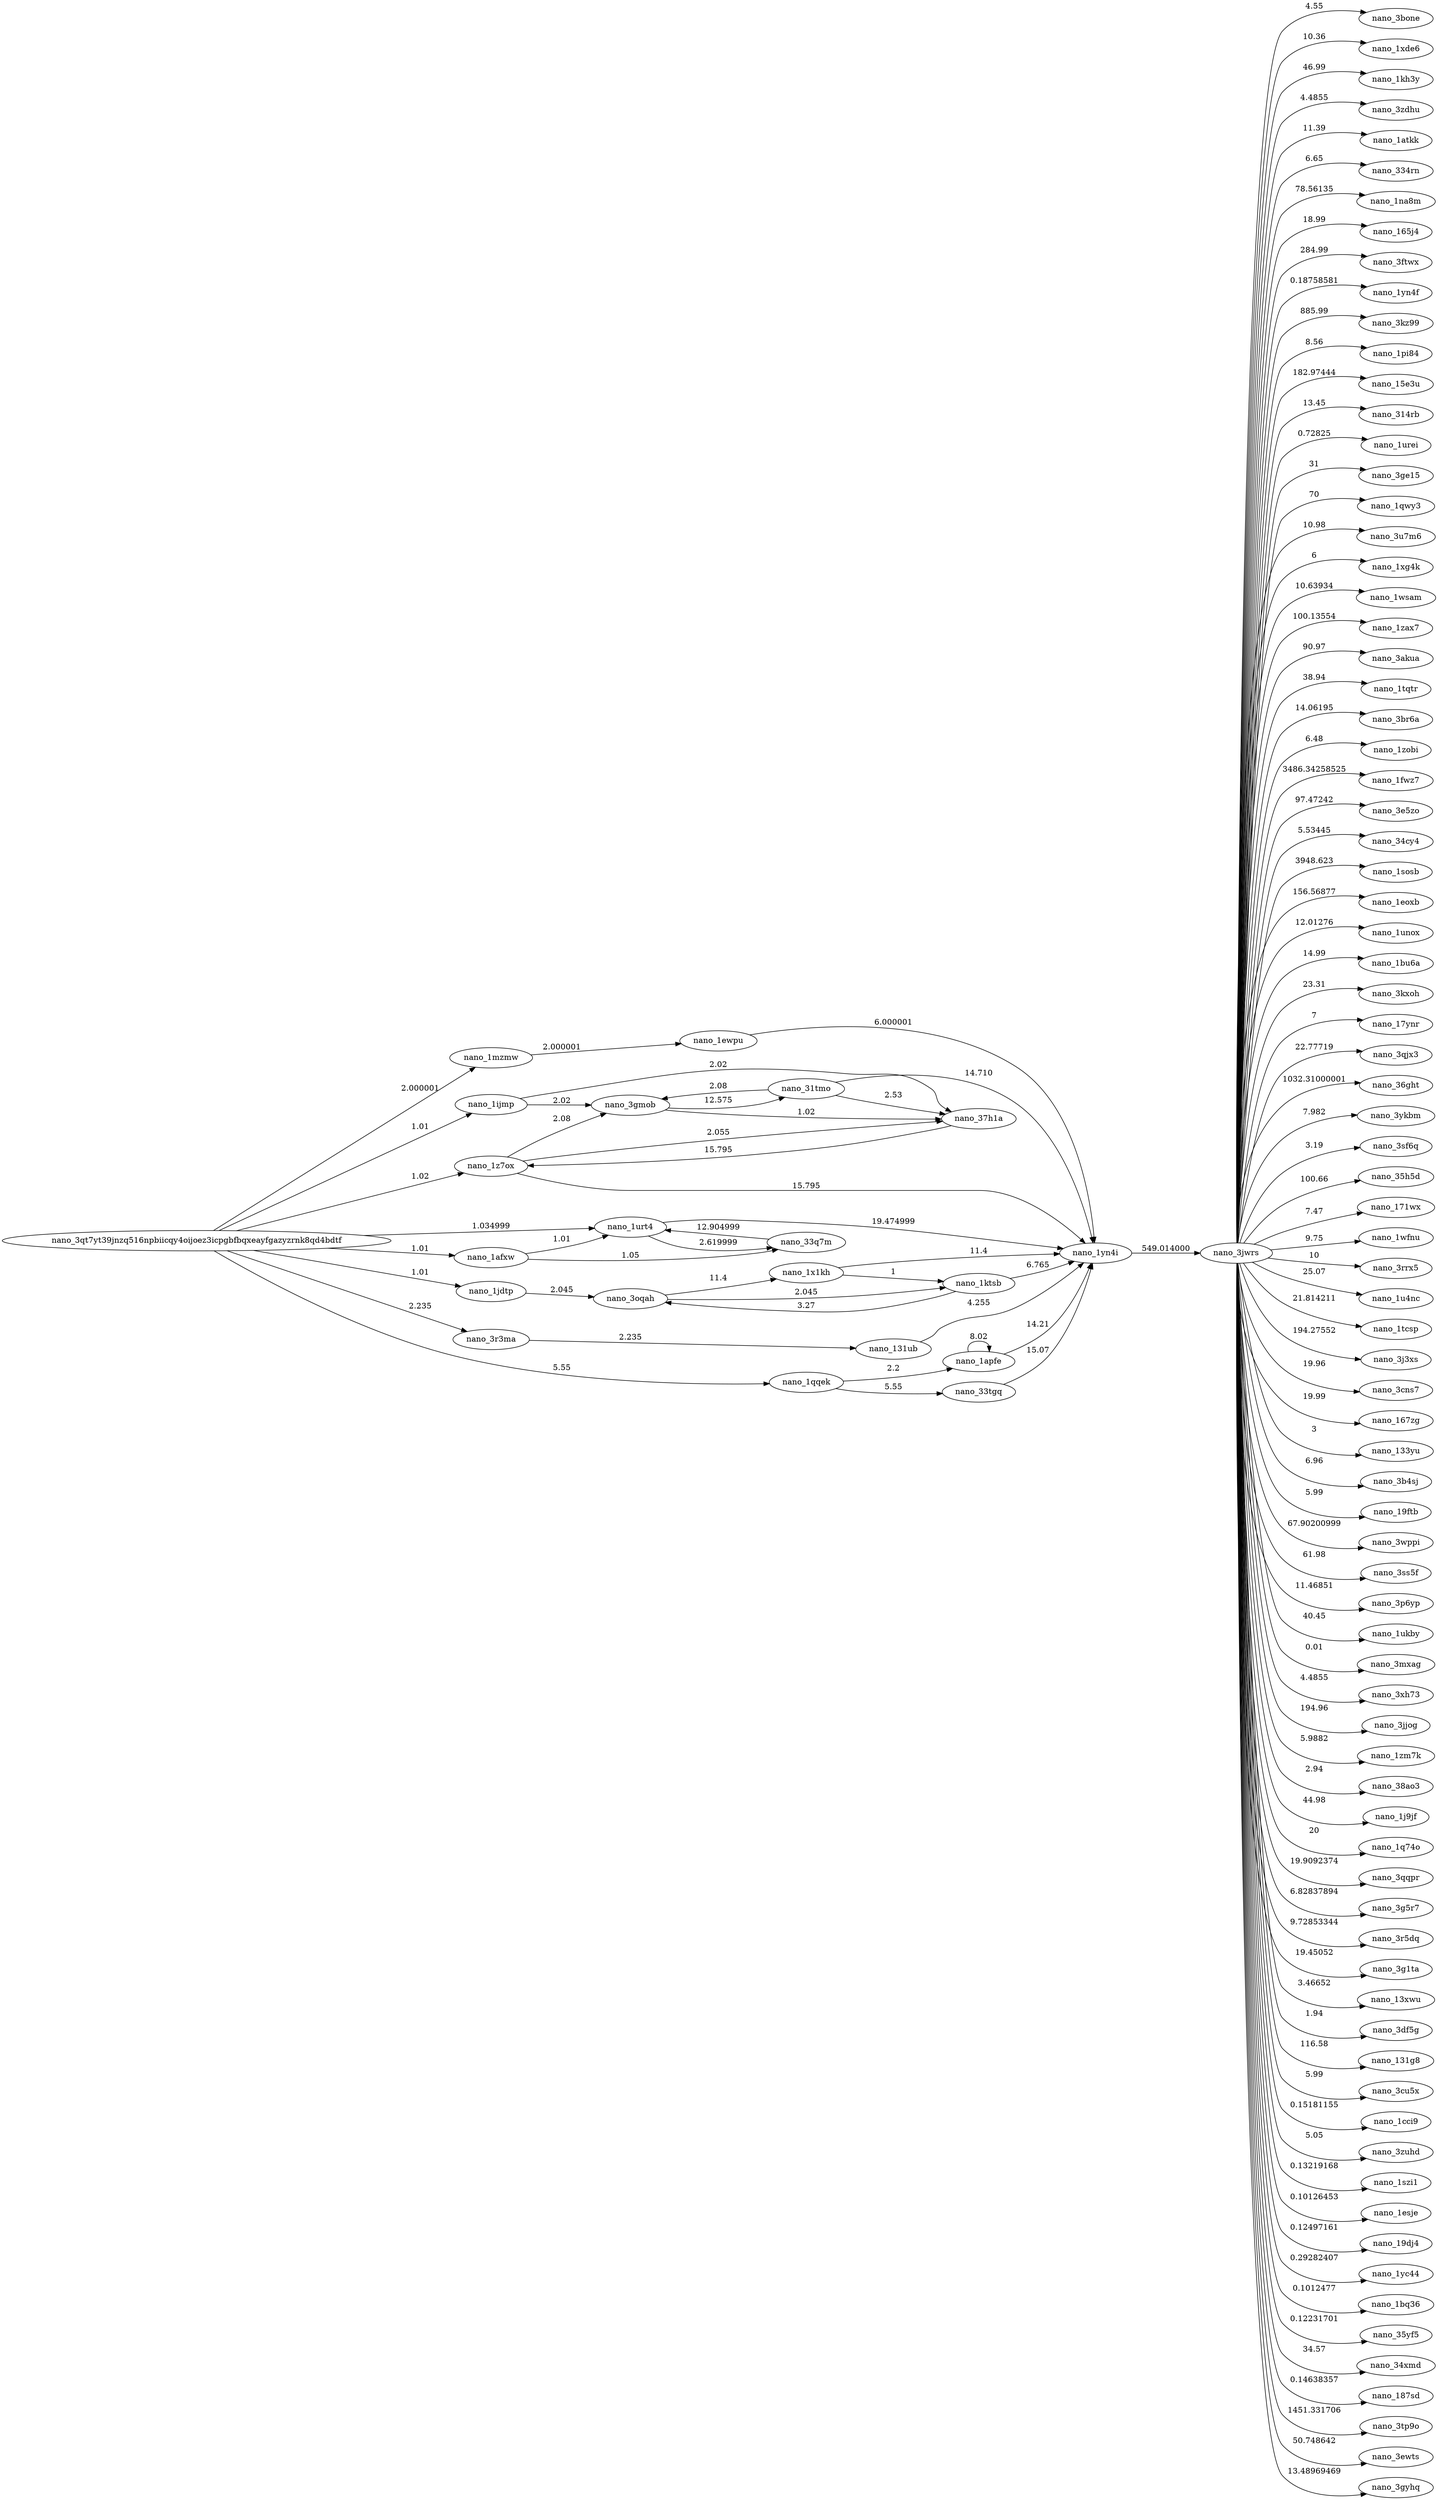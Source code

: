 digraph {
	graph [rankdir=LR]
	nano_3qt7yt39jnzq516npbiicqy4oijoez3icpgbfbqxeayfgazyzrnk8qd4bdtf
	nano_1mzmwktsuayytipudnh6g53whsjzr8oiajbyom8krdrtm59dueixjepjf5fn [label=nano_1mzmw URL="https://nanocrawler.cc/explorer/account/nano_1mzmwktsuayytipudnh6g53whsjzr8oiajbyom8krdrtm59dueixjepjf5fn/history"]
	nano_3qt7yt39jnzq516npbiicqy4oijoez3icpgbfbqxeayfgazyzrnk8qd4bdtf -> nano_1mzmwktsuayytipudnh6g53whsjzr8oiajbyom8krdrtm59dueixjepjf5fn [label=2.000001]
	nano_1z7oxugm9ce8xpt1wh4i5zp47mpfjbneimewmpdo1w6mups88adkmggby1q9 [label=nano_1z7ox URL="https://nanocrawler.cc/explorer/account/nano_1z7oxugm9ce8xpt1wh4i5zp47mpfjbneimewmpdo1w6mups88adkmggby1q9/history"]
	nano_3qt7yt39jnzq516npbiicqy4oijoez3icpgbfbqxeayfgazyzrnk8qd4bdtf -> nano_1z7oxugm9ce8xpt1wh4i5zp47mpfjbneimewmpdo1w6mups88adkmggby1q9 [label=1.02]
	nano_1ijmp98wncewk48ak87rhkwwej3fissfe4anjnnxk7ifernrnp3wxryqop81 [label=nano_1ijmp URL="https://nanocrawler.cc/explorer/account/nano_1ijmp98wncewk48ak87rhkwwej3fissfe4anjnnxk7ifernrnp3wxryqop81/history"]
	nano_3qt7yt39jnzq516npbiicqy4oijoez3icpgbfbqxeayfgazyzrnk8qd4bdtf -> nano_1ijmp98wncewk48ak87rhkwwej3fissfe4anjnnxk7ifernrnp3wxryqop81 [label=1.01]
	nano_1afxwzsdmti5we4xkxkxikuodegahnyi3ijio64aafduecm5kq9axwbxtkxx [label=nano_1afxw URL="https://nanocrawler.cc/explorer/account/nano_1afxwzsdmti5we4xkxkxikuodegahnyi3ijio64aafduecm5kq9axwbxtkxx/history"]
	nano_3qt7yt39jnzq516npbiicqy4oijoez3icpgbfbqxeayfgazyzrnk8qd4bdtf -> nano_1afxwzsdmti5we4xkxkxikuodegahnyi3ijio64aafduecm5kq9axwbxtkxx [label=1.01]
	nano_1urt4m979igp1bfrnrajswarfscj7aw5gdsy7jkzgbhmob5zcayjq5hqwe9e [label=nano_1urt4 URL="https://nanocrawler.cc/explorer/account/nano_1urt4m979igp1bfrnrajswarfscj7aw5gdsy7jkzgbhmob5zcayjq5hqwe9e/history"]
	nano_3qt7yt39jnzq516npbiicqy4oijoez3icpgbfbqxeayfgazyzrnk8qd4bdtf -> nano_1urt4m979igp1bfrnrajswarfscj7aw5gdsy7jkzgbhmob5zcayjq5hqwe9e [label=1.034999]
	nano_1jdtpk7p76exs17m5pkjub9zku4dmek6dzmoqtbiub5iahkggoj9uhna1xcb [label=nano_1jdtp URL="https://nanocrawler.cc/explorer/account/nano_1jdtpk7p76exs17m5pkjub9zku4dmek6dzmoqtbiub5iahkggoj9uhna1xcb/history"]
	nano_3qt7yt39jnzq516npbiicqy4oijoez3icpgbfbqxeayfgazyzrnk8qd4bdtf -> nano_1jdtpk7p76exs17m5pkjub9zku4dmek6dzmoqtbiub5iahkggoj9uhna1xcb [label=1.01]
	nano_3r3maaoa4a15rxy587gg9minmayyfb3b5r6ynhywgtdey6pjkyn1tb3c7r4x [label=nano_3r3ma URL="https://nanocrawler.cc/explorer/account/nano_3r3maaoa4a15rxy587gg9minmayyfb3b5r6ynhywgtdey6pjkyn1tb3c7r4x/history"]
	nano_3qt7yt39jnzq516npbiicqy4oijoez3icpgbfbqxeayfgazyzrnk8qd4bdtf -> nano_3r3maaoa4a15rxy587gg9minmayyfb3b5r6ynhywgtdey6pjkyn1tb3c7r4x [label=2.235]
	nano_1qqekerd1dand9j78ec6rsrhrac6rptiuwei86eh3fkdmw9r5khtwdtgfd4w [label=nano_1qqek URL="https://nanocrawler.cc/explorer/account/nano_1qqekerd1dand9j78ec6rsrhrac6rptiuwei86eh3fkdmw9r5khtwdtgfd4w/history"]
	nano_3qt7yt39jnzq516npbiicqy4oijoez3icpgbfbqxeayfgazyzrnk8qd4bdtf -> nano_1qqekerd1dand9j78ec6rsrhrac6rptiuwei86eh3fkdmw9r5khtwdtgfd4w [label=5.55]
	nano_1urt4m979igp1bfrnrajswarfscj7aw5gdsy7jkzgbhmob5zcayjq5hqwe9e [label=nano_1urt4 URL="https://nanocrawler.cc/explorer/account/nano_1urt4m979igp1bfrnrajswarfscj7aw5gdsy7jkzgbhmob5zcayjq5hqwe9e/history"]
	nano_1afxwzsdmti5we4xkxkxikuodegahnyi3ijio64aafduecm5kq9axwbxtkxx -> nano_1urt4m979igp1bfrnrajswarfscj7aw5gdsy7jkzgbhmob5zcayjq5hqwe9e [label=1.01]
	nano_33q7mbzzx4urqwjz59pyweiba1scjp7aiemk3wctfwund7mpr4autyed4hy3 [label=nano_33q7m URL="https://nanocrawler.cc/explorer/account/nano_33q7mbzzx4urqwjz59pyweiba1scjp7aiemk3wctfwund7mpr4autyed4hy3/history"]
	nano_1afxwzsdmti5we4xkxkxikuodegahnyi3ijio64aafduecm5kq9axwbxtkxx -> nano_33q7mbzzx4urqwjz59pyweiba1scjp7aiemk3wctfwund7mpr4autyed4hy3 [label=1.05]
	nano_37h1aqpeesn5xap4mjjjj9gnmdkyptn8mmmb1xhx8m6176h8emaeps5wq67q [label=nano_37h1a URL="https://nanocrawler.cc/explorer/account/nano_37h1aqpeesn5xap4mjjjj9gnmdkyptn8mmmb1xhx8m6176h8emaeps5wq67q/history"]
	nano_1ijmp98wncewk48ak87rhkwwej3fissfe4anjnnxk7ifernrnp3wxryqop81 -> nano_37h1aqpeesn5xap4mjjjj9gnmdkyptn8mmmb1xhx8m6176h8emaeps5wq67q [label=2.02]
	nano_3gmobrncois7fe1pn9ue5niqtbsw6jp68oscfxuqptymjs7ebi6fz8sjq1ou [label=nano_3gmob URL="https://nanocrawler.cc/explorer/account/nano_3gmobrncois7fe1pn9ue5niqtbsw6jp68oscfxuqptymjs7ebi6fz8sjq1ou/history"]
	nano_1ijmp98wncewk48ak87rhkwwej3fissfe4anjnnxk7ifernrnp3wxryqop81 -> nano_3gmobrncois7fe1pn9ue5niqtbsw6jp68oscfxuqptymjs7ebi6fz8sjq1ou [label=2.02]
	nano_131ubrcdie57twu41y4nh8sa4t1gqhjcedkcaaks4q4aut85nwn65wj6qifo [label=nano_131ub URL="https://nanocrawler.cc/explorer/account/nano_131ubrcdie57twu41y4nh8sa4t1gqhjcedkcaaks4q4aut85nwn65wj6qifo/history"]
	nano_3r3maaoa4a15rxy587gg9minmayyfb3b5r6ynhywgtdey6pjkyn1tb3c7r4x -> nano_131ubrcdie57twu41y4nh8sa4t1gqhjcedkcaaks4q4aut85nwn65wj6qifo [label=2.235]
	nano_1ewpuigknz9k9xug77xw8d8w1auyuas35k3y1oxbcap64rx3pdi8wzbo5o5w [label=nano_1ewpu URL="https://nanocrawler.cc/explorer/account/nano_1ewpuigknz9k9xug77xw8d8w1auyuas35k3y1oxbcap64rx3pdi8wzbo5o5w/history"]
	nano_1mzmwktsuayytipudnh6g53whsjzr8oiajbyom8krdrtm59dueixjepjf5fn -> nano_1ewpuigknz9k9xug77xw8d8w1auyuas35k3y1oxbcap64rx3pdi8wzbo5o5w [label=2.000001]
	nano_3oqahrgqmb51j6tap96x3yhphrguy8a597ugm5t91g73tgnkfmdh6dbuyx5d [label=nano_3oqah URL="https://nanocrawler.cc/explorer/account/nano_3oqahrgqmb51j6tap96x3yhphrguy8a597ugm5t91g73tgnkfmdh6dbuyx5d/history"]
	nano_1jdtpk7p76exs17m5pkjub9zku4dmek6dzmoqtbiub5iahkggoj9uhna1xcb -> nano_3oqahrgqmb51j6tap96x3yhphrguy8a597ugm5t91g73tgnkfmdh6dbuyx5d [label=2.045]
	nano_1apfegh11y4juznrgpbz6dqrw8bpheoiw336s1asf818m5joc7r69iuou7s6 [label=nano_1apfe URL="https://nanocrawler.cc/explorer/account/nano_1apfegh11y4juznrgpbz6dqrw8bpheoiw336s1asf818m5joc7r69iuou7s6/history"]
	nano_1qqekerd1dand9j78ec6rsrhrac6rptiuwei86eh3fkdmw9r5khtwdtgfd4w -> nano_1apfegh11y4juznrgpbz6dqrw8bpheoiw336s1asf818m5joc7r69iuou7s6 [label=2.2]
	nano_33tgqesgpm819xhgynbnq7jzk95tkkfpqkt9m1meuzbaeejy8u98w33xpgdk [label=nano_33tgq URL="https://nanocrawler.cc/explorer/account/nano_33tgqesgpm819xhgynbnq7jzk95tkkfpqkt9m1meuzbaeejy8u98w33xpgdk/history"]
	nano_1qqekerd1dand9j78ec6rsrhrac6rptiuwei86eh3fkdmw9r5khtwdtgfd4w -> nano_33tgqesgpm819xhgynbnq7jzk95tkkfpqkt9m1meuzbaeejy8u98w33xpgdk [label=5.55]
	nano_1yn4ips8wry57sfj4hnkgodyrpu67bgpeassmrne46sg9uhr6obnmkgxyr9q [label=nano_1yn4i URL="https://nanocrawler.cc/explorer/account/nano_1yn4ips8wry57sfj4hnkgodyrpu67bgpeassmrne46sg9uhr6obnmkgxyr9q/history"]
	nano_1urt4m979igp1bfrnrajswarfscj7aw5gdsy7jkzgbhmob5zcayjq5hqwe9e -> nano_1yn4ips8wry57sfj4hnkgodyrpu67bgpeassmrne46sg9uhr6obnmkgxyr9q [label=19.474999]
	nano_33q7mbzzx4urqwjz59pyweiba1scjp7aiemk3wctfwund7mpr4autyed4hy3 [label=nano_33q7m URL="https://nanocrawler.cc/explorer/account/nano_33q7mbzzx4urqwjz59pyweiba1scjp7aiemk3wctfwund7mpr4autyed4hy3/history"]
	nano_1urt4m979igp1bfrnrajswarfscj7aw5gdsy7jkzgbhmob5zcayjq5hqwe9e -> nano_33q7mbzzx4urqwjz59pyweiba1scjp7aiemk3wctfwund7mpr4autyed4hy3 [label=2.619999]
	nano_1yn4ips8wry57sfj4hnkgodyrpu67bgpeassmrne46sg9uhr6obnmkgxyr9q [label=nano_1yn4i URL="https://nanocrawler.cc/explorer/account/nano_1yn4ips8wry57sfj4hnkgodyrpu67bgpeassmrne46sg9uhr6obnmkgxyr9q/history"]
	nano_1z7oxugm9ce8xpt1wh4i5zp47mpfjbneimewmpdo1w6mups88adkmggby1q9 -> nano_1yn4ips8wry57sfj4hnkgodyrpu67bgpeassmrne46sg9uhr6obnmkgxyr9q [label=15.795]
	nano_37h1aqpeesn5xap4mjjjj9gnmdkyptn8mmmb1xhx8m6176h8emaeps5wq67q [label=nano_37h1a URL="https://nanocrawler.cc/explorer/account/nano_37h1aqpeesn5xap4mjjjj9gnmdkyptn8mmmb1xhx8m6176h8emaeps5wq67q/history"]
	nano_1z7oxugm9ce8xpt1wh4i5zp47mpfjbneimewmpdo1w6mups88adkmggby1q9 -> nano_37h1aqpeesn5xap4mjjjj9gnmdkyptn8mmmb1xhx8m6176h8emaeps5wq67q [label=2.055]
	nano_3gmobrncois7fe1pn9ue5niqtbsw6jp68oscfxuqptymjs7ebi6fz8sjq1ou [label=nano_3gmob URL="https://nanocrawler.cc/explorer/account/nano_3gmobrncois7fe1pn9ue5niqtbsw6jp68oscfxuqptymjs7ebi6fz8sjq1ou/history"]
	nano_1z7oxugm9ce8xpt1wh4i5zp47mpfjbneimewmpdo1w6mups88adkmggby1q9 -> nano_3gmobrncois7fe1pn9ue5niqtbsw6jp68oscfxuqptymjs7ebi6fz8sjq1ou [label=2.08]
	nano_1z7oxugm9ce8xpt1wh4i5zp47mpfjbneimewmpdo1w6mups88adkmggby1q9 [label=nano_1z7ox URL="https://nanocrawler.cc/explorer/account/nano_1z7oxugm9ce8xpt1wh4i5zp47mpfjbneimewmpdo1w6mups88adkmggby1q9/history"]
	nano_37h1aqpeesn5xap4mjjjj9gnmdkyptn8mmmb1xhx8m6176h8emaeps5wq67q -> nano_1z7oxugm9ce8xpt1wh4i5zp47mpfjbneimewmpdo1w6mups88adkmggby1q9 [label=15.795]
	nano_3jwrszth46rk1mu7rmb4rhm54us8yg1gw3ipodftqtikf5yqdyr7471nsg1k [label=nano_3jwrs URL="https://nanocrawler.cc/explorer/account/nano_3jwrszth46rk1mu7rmb4rhm54us8yg1gw3ipodftqtikf5yqdyr7471nsg1k/history"]
	nano_1yn4ips8wry57sfj4hnkgodyrpu67bgpeassmrne46sg9uhr6obnmkgxyr9q -> nano_3jwrszth46rk1mu7rmb4rhm54us8yg1gw3ipodftqtikf5yqdyr7471nsg1k [label=549.014000]
	nano_1yn4ips8wry57sfj4hnkgodyrpu67bgpeassmrne46sg9uhr6obnmkgxyr9q [label=nano_1yn4i URL="https://nanocrawler.cc/explorer/account/nano_1yn4ips8wry57sfj4hnkgodyrpu67bgpeassmrne46sg9uhr6obnmkgxyr9q/history"]
	nano_1ewpuigknz9k9xug77xw8d8w1auyuas35k3y1oxbcap64rx3pdi8wzbo5o5w -> nano_1yn4ips8wry57sfj4hnkgodyrpu67bgpeassmrne46sg9uhr6obnmkgxyr9q [label=6.000001]
	nano_1urt4m979igp1bfrnrajswarfscj7aw5gdsy7jkzgbhmob5zcayjq5hqwe9e [label=nano_1urt4 URL="https://nanocrawler.cc/explorer/account/nano_1urt4m979igp1bfrnrajswarfscj7aw5gdsy7jkzgbhmob5zcayjq5hqwe9e/history"]
	nano_33q7mbzzx4urqwjz59pyweiba1scjp7aiemk3wctfwund7mpr4autyed4hy3 -> nano_1urt4m979igp1bfrnrajswarfscj7aw5gdsy7jkzgbhmob5zcayjq5hqwe9e [label=12.904999]
	nano_1yn4ips8wry57sfj4hnkgodyrpu67bgpeassmrne46sg9uhr6obnmkgxyr9q [label=nano_1yn4i URL="https://nanocrawler.cc/explorer/account/nano_1yn4ips8wry57sfj4hnkgodyrpu67bgpeassmrne46sg9uhr6obnmkgxyr9q/history"]
	nano_33tgqesgpm819xhgynbnq7jzk95tkkfpqkt9m1meuzbaeejy8u98w33xpgdk -> nano_1yn4ips8wry57sfj4hnkgodyrpu67bgpeassmrne46sg9uhr6obnmkgxyr9q [label=15.07]
	nano_1yn4ips8wry57sfj4hnkgodyrpu67bgpeassmrne46sg9uhr6obnmkgxyr9q [label=nano_1yn4i URL="https://nanocrawler.cc/explorer/account/nano_1yn4ips8wry57sfj4hnkgodyrpu67bgpeassmrne46sg9uhr6obnmkgxyr9q/history"]
	nano_1apfegh11y4juznrgpbz6dqrw8bpheoiw336s1asf818m5joc7r69iuou7s6 -> nano_1yn4ips8wry57sfj4hnkgodyrpu67bgpeassmrne46sg9uhr6obnmkgxyr9q [label=14.21]
	nano_1apfegh11y4juznrgpbz6dqrw8bpheoiw336s1asf818m5joc7r69iuou7s6 [label=nano_1apfe URL="https://nanocrawler.cc/explorer/account/nano_1apfegh11y4juznrgpbz6dqrw8bpheoiw336s1asf818m5joc7r69iuou7s6/history"]
	nano_1apfegh11y4juznrgpbz6dqrw8bpheoiw336s1asf818m5joc7r69iuou7s6 -> nano_1apfegh11y4juznrgpbz6dqrw8bpheoiw336s1asf818m5joc7r69iuou7s6 [label=8.02]
	nano_1yn4ips8wry57sfj4hnkgodyrpu67bgpeassmrne46sg9uhr6obnmkgxyr9q [label=nano_1yn4i URL="https://nanocrawler.cc/explorer/account/nano_1yn4ips8wry57sfj4hnkgodyrpu67bgpeassmrne46sg9uhr6obnmkgxyr9q/history"]
	nano_131ubrcdie57twu41y4nh8sa4t1gqhjcedkcaaks4q4aut85nwn65wj6qifo -> nano_1yn4ips8wry57sfj4hnkgodyrpu67bgpeassmrne46sg9uhr6obnmkgxyr9q [label=4.255]
	nano_37h1aqpeesn5xap4mjjjj9gnmdkyptn8mmmb1xhx8m6176h8emaeps5wq67q [label=nano_37h1a URL="https://nanocrawler.cc/explorer/account/nano_37h1aqpeesn5xap4mjjjj9gnmdkyptn8mmmb1xhx8m6176h8emaeps5wq67q/history"]
	nano_3gmobrncois7fe1pn9ue5niqtbsw6jp68oscfxuqptymjs7ebi6fz8sjq1ou -> nano_37h1aqpeesn5xap4mjjjj9gnmdkyptn8mmmb1xhx8m6176h8emaeps5wq67q [label=1.02]
	nano_31tmowcaa9r7wj91646tn89x3358g1sts4xpkbudwihzf6w6za1azu37mybe [label=nano_31tmo URL="https://nanocrawler.cc/explorer/account/nano_31tmowcaa9r7wj91646tn89x3358g1sts4xpkbudwihzf6w6za1azu37mybe/history"]
	nano_3gmobrncois7fe1pn9ue5niqtbsw6jp68oscfxuqptymjs7ebi6fz8sjq1ou -> nano_31tmowcaa9r7wj91646tn89x3358g1sts4xpkbudwihzf6w6za1azu37mybe [label=12.575]
	nano_1ktsbgw1n67acgrqoido86yozomnogon1khaad3mhzuqetks13w3jqbbwph6 [label=nano_1ktsb URL="https://nanocrawler.cc/explorer/account/nano_1ktsbgw1n67acgrqoido86yozomnogon1khaad3mhzuqetks13w3jqbbwph6/history"]
	nano_3oqahrgqmb51j6tap96x3yhphrguy8a597ugm5t91g73tgnkfmdh6dbuyx5d -> nano_1ktsbgw1n67acgrqoido86yozomnogon1khaad3mhzuqetks13w3jqbbwph6 [label=2.045]
	nano_1x1khayww4yyb1h8git5qns53saraifyja6h78jfspix597gdgr7ntqwgsi8 [label=nano_1x1kh URL="https://nanocrawler.cc/explorer/account/nano_1x1khayww4yyb1h8git5qns53saraifyja6h78jfspix597gdgr7ntqwgsi8/history"]
	nano_3oqahrgqmb51j6tap96x3yhphrguy8a597ugm5t91g73tgnkfmdh6dbuyx5d -> nano_1x1khayww4yyb1h8git5qns53saraifyja6h78jfspix597gdgr7ntqwgsi8 [label=11.4]
	nano_3boneweu7naa7irbdd7xdx7aiyhugg5goc9zsez9b3w3zs48nhoynz6kd1eo [label=nano_3bone URL="https://nanocrawler.cc/explorer/account/nano_3boneweu7naa7irbdd7xdx7aiyhugg5goc9zsez9b3w3zs48nhoynz6kd1eo/history"]
	nano_3jwrszth46rk1mu7rmb4rhm54us8yg1gw3ipodftqtikf5yqdyr7471nsg1k -> nano_3boneweu7naa7irbdd7xdx7aiyhugg5goc9zsez9b3w3zs48nhoynz6kd1eo [label=4.55]
	nano_1xde64qtxbz7gdymwhcfjfcw918wi9tnzg8r6yjzq3e6buq3ppi9uk3kh3bd [label=nano_1xde6 URL="https://nanocrawler.cc/explorer/account/nano_1xde64qtxbz7gdymwhcfjfcw918wi9tnzg8r6yjzq3e6buq3ppi9uk3kh3bd/history"]
	nano_3jwrszth46rk1mu7rmb4rhm54us8yg1gw3ipodftqtikf5yqdyr7471nsg1k -> nano_1xde64qtxbz7gdymwhcfjfcw918wi9tnzg8r6yjzq3e6buq3ppi9uk3kh3bd [label=10.36]
	nano_1kh3yomyym9fadr6wergsaxiy3ceaiwyspyr4rs3okbywbdixxy49swdqe8d [label=nano_1kh3y URL="https://nanocrawler.cc/explorer/account/nano_1kh3yomyym9fadr6wergsaxiy3ceaiwyspyr4rs3okbywbdixxy49swdqe8d/history"]
	nano_3jwrszth46rk1mu7rmb4rhm54us8yg1gw3ipodftqtikf5yqdyr7471nsg1k -> nano_1kh3yomyym9fadr6wergsaxiy3ceaiwyspyr4rs3okbywbdixxy49swdqe8d [label=46.99]
	nano_3zdhudrz8n3ky6q6x17bpw8ucas7f3946faogjixap5jasfpx73y3jtw7na3 [label=nano_3zdhu URL="https://nanocrawler.cc/explorer/account/nano_3zdhudrz8n3ky6q6x17bpw8ucas7f3946faogjixap5jasfpx73y3jtw7na3/history"]
	nano_3jwrszth46rk1mu7rmb4rhm54us8yg1gw3ipodftqtikf5yqdyr7471nsg1k -> nano_3zdhudrz8n3ky6q6x17bpw8ucas7f3946faogjixap5jasfpx73y3jtw7na3 [label=4.4855]
	nano_1atkkkm53yg9fgdz76erh4x8zmj1bbh4x3upw3smut47soby8mqz79cg7qnc [label=nano_1atkk URL="https://nanocrawler.cc/explorer/account/nano_1atkkkm53yg9fgdz76erh4x8zmj1bbh4x3upw3smut47soby8mqz79cg7qnc/history"]
	nano_3jwrszth46rk1mu7rmb4rhm54us8yg1gw3ipodftqtikf5yqdyr7471nsg1k -> nano_1atkkkm53yg9fgdz76erh4x8zmj1bbh4x3upw3smut47soby8mqz79cg7qnc [label=11.39]
	nano_334rnfus7s16suh1otqan56hgbp6nokhhanr4zjh73ue5zxr91inzkz6796s [label=nano_334rn URL="https://nanocrawler.cc/explorer/account/nano_334rnfus7s16suh1otqan56hgbp6nokhhanr4zjh73ue5zxr91inzkz6796s/history"]
	nano_3jwrszth46rk1mu7rmb4rhm54us8yg1gw3ipodftqtikf5yqdyr7471nsg1k -> nano_334rnfus7s16suh1otqan56hgbp6nokhhanr4zjh73ue5zxr91inzkz6796s [label=6.65]
	nano_1na8mkz31byt1ggwzr6tmzyhzah4ru9uhjwm1p6md4u5uawrw3wdm8wadqim [label=nano_1na8m URL="https://nanocrawler.cc/explorer/account/nano_1na8mkz31byt1ggwzr6tmzyhzah4ru9uhjwm1p6md4u5uawrw3wdm8wadqim/history"]
	nano_3jwrszth46rk1mu7rmb4rhm54us8yg1gw3ipodftqtikf5yqdyr7471nsg1k -> nano_1na8mkz31byt1ggwzr6tmzyhzah4ru9uhjwm1p6md4u5uawrw3wdm8wadqim [label=78.56135]
	nano_165j4y1okd41ufzmuteiu1hb8apmpeit5izrpqwbiny9889kz1orejzq9yu7 [label=nano_165j4 URL="https://nanocrawler.cc/explorer/account/nano_165j4y1okd41ufzmuteiu1hb8apmpeit5izrpqwbiny9889kz1orejzq9yu7/history"]
	nano_3jwrszth46rk1mu7rmb4rhm54us8yg1gw3ipodftqtikf5yqdyr7471nsg1k -> nano_165j4y1okd41ufzmuteiu1hb8apmpeit5izrpqwbiny9889kz1orejzq9yu7 [label=18.99]
	nano_3ftwx6sfchojg8sr7kuujicbfzqekfbc7joik64hepif7i59dmyhp4iyztes [label=nano_3ftwx URL="https://nanocrawler.cc/explorer/account/nano_3ftwx6sfchojg8sr7kuujicbfzqekfbc7joik64hepif7i59dmyhp4iyztes/history"]
	nano_3jwrszth46rk1mu7rmb4rhm54us8yg1gw3ipodftqtikf5yqdyr7471nsg1k -> nano_3ftwx6sfchojg8sr7kuujicbfzqekfbc7joik64hepif7i59dmyhp4iyztes [label=284.99]
	nano_1yn4fosxfek99qtn6gnjacoiqudndtywea6druwh5iqf9gxpmahewjwhq35y [label=nano_1yn4f URL="https://nanocrawler.cc/explorer/account/nano_1yn4fosxfek99qtn6gnjacoiqudndtywea6druwh5iqf9gxpmahewjwhq35y/history"]
	nano_3jwrszth46rk1mu7rmb4rhm54us8yg1gw3ipodftqtikf5yqdyr7471nsg1k -> nano_1yn4fosxfek99qtn6gnjacoiqudndtywea6druwh5iqf9gxpmahewjwhq35y [label=0.18758581]
	nano_3kz99s6fb137ntoeab4c9w7h8dtmnq4mszs3xskrk16g1f1uimspqjk9wdmp [label=nano_3kz99 URL="https://nanocrawler.cc/explorer/account/nano_3kz99s6fb137ntoeab4c9w7h8dtmnq4mszs3xskrk16g1f1uimspqjk9wdmp/history"]
	nano_3jwrszth46rk1mu7rmb4rhm54us8yg1gw3ipodftqtikf5yqdyr7471nsg1k -> nano_3kz99s6fb137ntoeab4c9w7h8dtmnq4mszs3xskrk16g1f1uimspqjk9wdmp [label=885.99]
	nano_1pi849dhbywxs1nzztrr311p73itntf3xrjae9mmf8q5apy39yi4a11g7aqe [label=nano_1pi84 URL="https://nanocrawler.cc/explorer/account/nano_1pi849dhbywxs1nzztrr311p73itntf3xrjae9mmf8q5apy39yi4a11g7aqe/history"]
	nano_3jwrszth46rk1mu7rmb4rhm54us8yg1gw3ipodftqtikf5yqdyr7471nsg1k -> nano_1pi849dhbywxs1nzztrr311p73itntf3xrjae9mmf8q5apy39yi4a11g7aqe [label=8.56]
	nano_15e3ushqqd3ce7nch7h6oopj1z37qfqcnee3p388cg6jdkjsmqpb3qqa3hqt [label=nano_15e3u URL="https://nanocrawler.cc/explorer/account/nano_15e3ushqqd3ce7nch7h6oopj1z37qfqcnee3p388cg6jdkjsmqpb3qqa3hqt/history"]
	nano_3jwrszth46rk1mu7rmb4rhm54us8yg1gw3ipodftqtikf5yqdyr7471nsg1k -> nano_15e3ushqqd3ce7nch7h6oopj1z37qfqcnee3p388cg6jdkjsmqpb3qqa3hqt [label=182.97444]
	nano_314rb8h4bzqejo7k8cptwiwnyzxyzy8mwus1ca7udahxrw31x5ocdakcbo74 [label=nano_314rb URL="https://nanocrawler.cc/explorer/account/nano_314rb8h4bzqejo7k8cptwiwnyzxyzy8mwus1ca7udahxrw31x5ocdakcbo74/history"]
	nano_3jwrszth46rk1mu7rmb4rhm54us8yg1gw3ipodftqtikf5yqdyr7471nsg1k -> nano_314rb8h4bzqejo7k8cptwiwnyzxyzy8mwus1ca7udahxrw31x5ocdakcbo74 [label=13.45]
	nano_1ureiqf6e4k6nuadaomww39qachdzisw6gr3gexgmszob44ouc3hzhc6zkpw [label=nano_1urei URL="https://nanocrawler.cc/explorer/account/nano_1ureiqf6e4k6nuadaomww39qachdzisw6gr3gexgmszob44ouc3hzhc6zkpw/history"]
	nano_3jwrszth46rk1mu7rmb4rhm54us8yg1gw3ipodftqtikf5yqdyr7471nsg1k -> nano_1ureiqf6e4k6nuadaomww39qachdzisw6gr3gexgmszob44ouc3hzhc6zkpw [label=0.72825]
	nano_3ge155ko945r7rot5uhpa5qfpug8cmwt958r6ikqtiknoztsidzextgn9o9x [label=nano_3ge15 URL="https://nanocrawler.cc/explorer/account/nano_3ge155ko945r7rot5uhpa5qfpug8cmwt958r6ikqtiknoztsidzextgn9o9x/history"]
	nano_3jwrszth46rk1mu7rmb4rhm54us8yg1gw3ipodftqtikf5yqdyr7471nsg1k -> nano_3ge155ko945r7rot5uhpa5qfpug8cmwt958r6ikqtiknoztsidzextgn9o9x [label=31]
	nano_1qwy3rsbdmngiqw6he5rghymdxdss3tiogw8ox5m8n8zjgm4cxjpndzx7ojm [label=nano_1qwy3 URL="https://nanocrawler.cc/explorer/account/nano_1qwy3rsbdmngiqw6he5rghymdxdss3tiogw8ox5m8n8zjgm4cxjpndzx7ojm/history"]
	nano_3jwrszth46rk1mu7rmb4rhm54us8yg1gw3ipodftqtikf5yqdyr7471nsg1k -> nano_1qwy3rsbdmngiqw6he5rghymdxdss3tiogw8ox5m8n8zjgm4cxjpndzx7ojm [label=70]
	nano_3u7m6amt59am4nyyyqhdc4qe7derzfc4u9q68md98duoxdyymywamwwuqw74 [label=nano_3u7m6 URL="https://nanocrawler.cc/explorer/account/nano_3u7m6amt59am4nyyyqhdc4qe7derzfc4u9q68md98duoxdyymywamwwuqw74/history"]
	nano_3jwrszth46rk1mu7rmb4rhm54us8yg1gw3ipodftqtikf5yqdyr7471nsg1k -> nano_3u7m6amt59am4nyyyqhdc4qe7derzfc4u9q68md98duoxdyymywamwwuqw74 [label=10.98]
	nano_1xg4kk36kiy7a9urc16gki5tm7zdybnz1qwsuu1iz93c1brabntdgakezy7m [label=nano_1xg4k URL="https://nanocrawler.cc/explorer/account/nano_1xg4kk36kiy7a9urc16gki5tm7zdybnz1qwsuu1iz93c1brabntdgakezy7m/history"]
	nano_3jwrszth46rk1mu7rmb4rhm54us8yg1gw3ipodftqtikf5yqdyr7471nsg1k -> nano_1xg4kk36kiy7a9urc16gki5tm7zdybnz1qwsuu1iz93c1brabntdgakezy7m [label=6]
	nano_1wsamtgc5nhkpbaix9m6ys8gp9czshos8twn9at4ffpcsxhemx8ubdxfzka7 [label=nano_1wsam URL="https://nanocrawler.cc/explorer/account/nano_1wsamtgc5nhkpbaix9m6ys8gp9czshos8twn9at4ffpcsxhemx8ubdxfzka7/history"]
	nano_3jwrszth46rk1mu7rmb4rhm54us8yg1gw3ipodftqtikf5yqdyr7471nsg1k -> nano_1wsamtgc5nhkpbaix9m6ys8gp9czshos8twn9at4ffpcsxhemx8ubdxfzka7 [label=10.63934]
	nano_1zax7wzzw7k4j649xoozrhgy4r84o9n4hbdp48tjjp3kxg3swx1oicpt87kj [label=nano_1zax7 URL="https://nanocrawler.cc/explorer/account/nano_1zax7wzzw7k4j649xoozrhgy4r84o9n4hbdp48tjjp3kxg3swx1oicpt87kj/history"]
	nano_3jwrszth46rk1mu7rmb4rhm54us8yg1gw3ipodftqtikf5yqdyr7471nsg1k -> nano_1zax7wzzw7k4j649xoozrhgy4r84o9n4hbdp48tjjp3kxg3swx1oicpt87kj [label=100.13554]
	nano_3akuas46s6qu5sefbs4h9ucpugzitojnqbr7gxm87c97un833syn3mse8cew [label=nano_3akua URL="https://nanocrawler.cc/explorer/account/nano_3akuas46s6qu5sefbs4h9ucpugzitojnqbr7gxm87c97un833syn3mse8cew/history"]
	nano_3jwrszth46rk1mu7rmb4rhm54us8yg1gw3ipodftqtikf5yqdyr7471nsg1k -> nano_3akuas46s6qu5sefbs4h9ucpugzitojnqbr7gxm87c97un833syn3mse8cew [label=90.97]
	nano_1tqtrdizf1bjdwbzhjh6ha9kc7fddzpb5ueq694gjkf9qcsim8b7u37434wk [label=nano_1tqtr URL="https://nanocrawler.cc/explorer/account/nano_1tqtrdizf1bjdwbzhjh6ha9kc7fddzpb5ueq694gjkf9qcsim8b7u37434wk/history"]
	nano_3jwrszth46rk1mu7rmb4rhm54us8yg1gw3ipodftqtikf5yqdyr7471nsg1k -> nano_1tqtrdizf1bjdwbzhjh6ha9kc7fddzpb5ueq694gjkf9qcsim8b7u37434wk [label=38.94]
	nano_3br6a53tenegzyb9krdsjwn1zxhnm3q6kkqpjioh5u15k68phe1xehggfiwa [label=nano_3br6a URL="https://nanocrawler.cc/explorer/account/nano_3br6a53tenegzyb9krdsjwn1zxhnm3q6kkqpjioh5u15k68phe1xehggfiwa/history"]
	nano_3jwrszth46rk1mu7rmb4rhm54us8yg1gw3ipodftqtikf5yqdyr7471nsg1k -> nano_3br6a53tenegzyb9krdsjwn1zxhnm3q6kkqpjioh5u15k68phe1xehggfiwa [label=14.06195]
	nano_1zobi9o6fynudti7hsq4mfibizzgonegoauxeyw4e75pe648pu581cu7wuxd [label=nano_1zobi URL="https://nanocrawler.cc/explorer/account/nano_1zobi9o6fynudti7hsq4mfibizzgonegoauxeyw4e75pe648pu581cu7wuxd/history"]
	nano_3jwrszth46rk1mu7rmb4rhm54us8yg1gw3ipodftqtikf5yqdyr7471nsg1k -> nano_1zobi9o6fynudti7hsq4mfibizzgonegoauxeyw4e75pe648pu581cu7wuxd [label=6.48]
	nano_1fwz7dfiq8fjki1isiga953bkszdb9k3j4eyn3ewdfi3t797acy1rqg5suth [label=nano_1fwz7 URL="https://nanocrawler.cc/explorer/account/nano_1fwz7dfiq8fjki1isiga953bkszdb9k3j4eyn3ewdfi3t797acy1rqg5suth/history"]
	nano_3jwrszth46rk1mu7rmb4rhm54us8yg1gw3ipodftqtikf5yqdyr7471nsg1k -> nano_1fwz7dfiq8fjki1isiga953bkszdb9k3j4eyn3ewdfi3t797acy1rqg5suth [label=3486.34258525]
	nano_3e5zog9jp9uujcijt816jx46w7a5wugisrck8w1ujjsaxnywt8u4ns4xj7fk [label=nano_3e5zo URL="https://nanocrawler.cc/explorer/account/nano_3e5zog9jp9uujcijt816jx46w7a5wugisrck8w1ujjsaxnywt8u4ns4xj7fk/history"]
	nano_3jwrszth46rk1mu7rmb4rhm54us8yg1gw3ipodftqtikf5yqdyr7471nsg1k -> nano_3e5zog9jp9uujcijt816jx46w7a5wugisrck8w1ujjsaxnywt8u4ns4xj7fk [label=97.47242]
	nano_34cy4s9dxq7fu6mghqi9gejadhupexpediuc7x8bzpf45tsd1eu3sssprrpd [label=nano_34cy4 URL="https://nanocrawler.cc/explorer/account/nano_34cy4s9dxq7fu6mghqi9gejadhupexpediuc7x8bzpf45tsd1eu3sssprrpd/history"]
	nano_3jwrszth46rk1mu7rmb4rhm54us8yg1gw3ipodftqtikf5yqdyr7471nsg1k -> nano_34cy4s9dxq7fu6mghqi9gejadhupexpediuc7x8bzpf45tsd1eu3sssprrpd [label=5.53445]
	nano_1sosbdwqfubtkqursazifteca7j36thchnujnd5bhxsy9khdr1i5jf3monma [label=nano_1sosb URL="https://nanocrawler.cc/explorer/account/nano_1sosbdwqfubtkqursazifteca7j36thchnujnd5bhxsy9khdr1i5jf3monma/history"]
	nano_3jwrszth46rk1mu7rmb4rhm54us8yg1gw3ipodftqtikf5yqdyr7471nsg1k -> nano_1sosbdwqfubtkqursazifteca7j36thchnujnd5bhxsy9khdr1i5jf3monma [label=3948.623]
	nano_1eoxbcbhmq854eysdbktaqaab75xn89gb5o4yquhpz4yi8hgcht9m8esd9cu [label=nano_1eoxb URL="https://nanocrawler.cc/explorer/account/nano_1eoxbcbhmq854eysdbktaqaab75xn89gb5o4yquhpz4yi8hgcht9m8esd9cu/history"]
	nano_3jwrszth46rk1mu7rmb4rhm54us8yg1gw3ipodftqtikf5yqdyr7471nsg1k -> nano_1eoxbcbhmq854eysdbktaqaab75xn89gb5o4yquhpz4yi8hgcht9m8esd9cu [label=156.56877]
	nano_1unoxais3rojrk93cz5aawb9b6mjqr98frzng5s736sbgam4hydinwh6iprp [label=nano_1unox URL="https://nanocrawler.cc/explorer/account/nano_1unoxais3rojrk93cz5aawb9b6mjqr98frzng5s736sbgam4hydinwh6iprp/history"]
	nano_3jwrszth46rk1mu7rmb4rhm54us8yg1gw3ipodftqtikf5yqdyr7471nsg1k -> nano_1unoxais3rojrk93cz5aawb9b6mjqr98frzng5s736sbgam4hydinwh6iprp [label=12.01276]
	nano_1bu6aja3na5h6r4u7shhnfcrr9qfdnwfow9hizonf4cftb9mit596ep1ktd8 [label=nano_1bu6a URL="https://nanocrawler.cc/explorer/account/nano_1bu6aja3na5h6r4u7shhnfcrr9qfdnwfow9hizonf4cftb9mit596ep1ktd8/history"]
	nano_3jwrszth46rk1mu7rmb4rhm54us8yg1gw3ipodftqtikf5yqdyr7471nsg1k -> nano_1bu6aja3na5h6r4u7shhnfcrr9qfdnwfow9hizonf4cftb9mit596ep1ktd8 [label=14.99]
	nano_3kxohc9gm9tpegpeqm7kcfd3caqe3t9ufr8py3sie3j6h4isbpbd4hqjwpmi [label=nano_3kxoh URL="https://nanocrawler.cc/explorer/account/nano_3kxohc9gm9tpegpeqm7kcfd3caqe3t9ufr8py3sie3j6h4isbpbd4hqjwpmi/history"]
	nano_3jwrszth46rk1mu7rmb4rhm54us8yg1gw3ipodftqtikf5yqdyr7471nsg1k -> nano_3kxohc9gm9tpegpeqm7kcfd3caqe3t9ufr8py3sie3j6h4isbpbd4hqjwpmi [label=23.31]
	nano_17ynr1bden6thain64zaxby4jx444yawuuu4gre98ohdt7wrm5nafpjf31nh [label=nano_17ynr URL="https://nanocrawler.cc/explorer/account/nano_17ynr1bden6thain64zaxby4jx444yawuuu4gre98ohdt7wrm5nafpjf31nh/history"]
	nano_3jwrszth46rk1mu7rmb4rhm54us8yg1gw3ipodftqtikf5yqdyr7471nsg1k -> nano_17ynr1bden6thain64zaxby4jx444yawuuu4gre98ohdt7wrm5nafpjf31nh [label=7]
	nano_3qjx31doqwdb3dbrim6zjzudqkehh5d44aruiz9fwbrygmyyzcss39q4mcr5 [label=nano_3qjx3 URL="https://nanocrawler.cc/explorer/account/nano_3qjx31doqwdb3dbrim6zjzudqkehh5d44aruiz9fwbrygmyyzcss39q4mcr5/history"]
	nano_3jwrszth46rk1mu7rmb4rhm54us8yg1gw3ipodftqtikf5yqdyr7471nsg1k -> nano_3qjx31doqwdb3dbrim6zjzudqkehh5d44aruiz9fwbrygmyyzcss39q4mcr5 [label=22.77719]
	nano_36ghtfmjhkzbon5uwqz6bg1e7i9ao3d38gcaee57apn31kjf8xfyadjmf4cm [label=nano_36ght URL="https://nanocrawler.cc/explorer/account/nano_36ghtfmjhkzbon5uwqz6bg1e7i9ao3d38gcaee57apn31kjf8xfyadjmf4cm/history"]
	nano_3jwrszth46rk1mu7rmb4rhm54us8yg1gw3ipodftqtikf5yqdyr7471nsg1k -> nano_36ghtfmjhkzbon5uwqz6bg1e7i9ao3d38gcaee57apn31kjf8xfyadjmf4cm [label=1032.31000001]
	nano_3ykbmqumnh1xbrhierkx7945g8w5hb6137iy75hd83z7533arqot95mujc9b [label=nano_3ykbm URL="https://nanocrawler.cc/explorer/account/nano_3ykbmqumnh1xbrhierkx7945g8w5hb6137iy75hd83z7533arqot95mujc9b/history"]
	nano_3jwrszth46rk1mu7rmb4rhm54us8yg1gw3ipodftqtikf5yqdyr7471nsg1k -> nano_3ykbmqumnh1xbrhierkx7945g8w5hb6137iy75hd83z7533arqot95mujc9b [label=7.982]
	nano_3sf6qadiuf6n388idphtu7ehc9wj6qqdtkixsmkbmkkqc9imawp67iknkajb [label=nano_3sf6q URL="https://nanocrawler.cc/explorer/account/nano_3sf6qadiuf6n388idphtu7ehc9wj6qqdtkixsmkbmkkqc9imawp67iknkajb/history"]
	nano_3jwrszth46rk1mu7rmb4rhm54us8yg1gw3ipodftqtikf5yqdyr7471nsg1k -> nano_3sf6qadiuf6n388idphtu7ehc9wj6qqdtkixsmkbmkkqc9imawp67iknkajb [label=3.19]
	nano_35h5dfj8tp561amod9ofrrt9o1s63mz8qcpfe3wat9t4iwx8w53fbnj8thwp [label=nano_35h5d URL="https://nanocrawler.cc/explorer/account/nano_35h5dfj8tp561amod9ofrrt9o1s63mz8qcpfe3wat9t4iwx8w53fbnj8thwp/history"]
	nano_3jwrszth46rk1mu7rmb4rhm54us8yg1gw3ipodftqtikf5yqdyr7471nsg1k -> nano_35h5dfj8tp561amod9ofrrt9o1s63mz8qcpfe3wat9t4iwx8w53fbnj8thwp [label=100.66]
	nano_171wxthgb8dorxk5rja4nnxypc5wwtb1pghdnin99mn47sw6prszb7wcfm5z [label=nano_171wx URL="https://nanocrawler.cc/explorer/account/nano_171wxthgb8dorxk5rja4nnxypc5wwtb1pghdnin99mn47sw6prszb7wcfm5z/history"]
	nano_3jwrszth46rk1mu7rmb4rhm54us8yg1gw3ipodftqtikf5yqdyr7471nsg1k -> nano_171wxthgb8dorxk5rja4nnxypc5wwtb1pghdnin99mn47sw6prszb7wcfm5z [label=7.47]
	nano_1wfnu4a73mputrysjzhq3fzw93pro8zzw87udhxz4xswnm8857bcukb4z358 [label=nano_1wfnu URL="https://nanocrawler.cc/explorer/account/nano_1wfnu4a73mputrysjzhq3fzw93pro8zzw87udhxz4xswnm8857bcukb4z358/history"]
	nano_3jwrszth46rk1mu7rmb4rhm54us8yg1gw3ipodftqtikf5yqdyr7471nsg1k -> nano_1wfnu4a73mputrysjzhq3fzw93pro8zzw87udhxz4xswnm8857bcukb4z358 [label=9.75]
	nano_3rrx5q5gfwdayipe4q8fnor8yehsha9g64u9m5r4nmqgoj9qdwd9bxqrtgde [label=nano_3rrx5 URL="https://nanocrawler.cc/explorer/account/nano_3rrx5q5gfwdayipe4q8fnor8yehsha9g64u9m5r4nmqgoj9qdwd9bxqrtgde/history"]
	nano_3jwrszth46rk1mu7rmb4rhm54us8yg1gw3ipodftqtikf5yqdyr7471nsg1k -> nano_3rrx5q5gfwdayipe4q8fnor8yehsha9g64u9m5r4nmqgoj9qdwd9bxqrtgde [label=10]
	nano_1u4nceurm1hknw33uwuh1abestmei5434sqqxercr1izz1bym1grjcssrqnj [label=nano_1u4nc URL="https://nanocrawler.cc/explorer/account/nano_1u4nceurm1hknw33uwuh1abestmei5434sqqxercr1izz1bym1grjcssrqnj/history"]
	nano_3jwrszth46rk1mu7rmb4rhm54us8yg1gw3ipodftqtikf5yqdyr7471nsg1k -> nano_1u4nceurm1hknw33uwuh1abestmei5434sqqxercr1izz1bym1grjcssrqnj [label=25.07]
	nano_1tcsponxe1ys53cjf8utybzkb384579i5edxty4rp6md346boqhihztxoq1f [label=nano_1tcsp URL="https://nanocrawler.cc/explorer/account/nano_1tcsponxe1ys53cjf8utybzkb384579i5edxty4rp6md346boqhihztxoq1f/history"]
	nano_3jwrszth46rk1mu7rmb4rhm54us8yg1gw3ipodftqtikf5yqdyr7471nsg1k -> nano_1tcsponxe1ys53cjf8utybzkb384579i5edxty4rp6md346boqhihztxoq1f [label=21.814211]
	nano_3j3xsq4swxjaku9aqr1urqq9wfb5r6geann1uakpnuo7py7wsqwd99rmyieg [label=nano_3j3xs URL="https://nanocrawler.cc/explorer/account/nano_3j3xsq4swxjaku9aqr1urqq9wfb5r6geann1uakpnuo7py7wsqwd99rmyieg/history"]
	nano_3jwrszth46rk1mu7rmb4rhm54us8yg1gw3ipodftqtikf5yqdyr7471nsg1k -> nano_3j3xsq4swxjaku9aqr1urqq9wfb5r6geann1uakpnuo7py7wsqwd99rmyieg [label=194.27552]
	nano_3cns7tyokejdnxrg6c1rm4r9q7nc6h6gwp985sw5xwxadwkf666oxpd99q94 [label=nano_3cns7 URL="https://nanocrawler.cc/explorer/account/nano_3cns7tyokejdnxrg6c1rm4r9q7nc6h6gwp985sw5xwxadwkf666oxpd99q94/history"]
	nano_3jwrszth46rk1mu7rmb4rhm54us8yg1gw3ipodftqtikf5yqdyr7471nsg1k -> nano_3cns7tyokejdnxrg6c1rm4r9q7nc6h6gwp985sw5xwxadwkf666oxpd99q94 [label=19.96]
	nano_167zgwts84uzwog4qg5134nfyakpzcg7t9o6t8d8uob5jbnn9fjpenarpw7m [label=nano_167zg URL="https://nanocrawler.cc/explorer/account/nano_167zgwts84uzwog4qg5134nfyakpzcg7t9o6t8d8uob5jbnn9fjpenarpw7m/history"]
	nano_3jwrszth46rk1mu7rmb4rhm54us8yg1gw3ipodftqtikf5yqdyr7471nsg1k -> nano_167zgwts84uzwog4qg5134nfyakpzcg7t9o6t8d8uob5jbnn9fjpenarpw7m [label=19.99]
	nano_133yudau3e7z6ir9qh7yg6zc8eguo3wmufqka5odzbxxtqyy3abfnid5zofc [label=nano_133yu URL="https://nanocrawler.cc/explorer/account/nano_133yudau3e7z6ir9qh7yg6zc8eguo3wmufqka5odzbxxtqyy3abfnid5zofc/history"]
	nano_3jwrszth46rk1mu7rmb4rhm54us8yg1gw3ipodftqtikf5yqdyr7471nsg1k -> nano_133yudau3e7z6ir9qh7yg6zc8eguo3wmufqka5odzbxxtqyy3abfnid5zofc [label=3]
	nano_3b4sj5mx5iynq1jwwe5t7d8gwbarxu4nua4m8u7uc947k9dtw83jdag877mi [label=nano_3b4sj URL="https://nanocrawler.cc/explorer/account/nano_3b4sj5mx5iynq1jwwe5t7d8gwbarxu4nua4m8u7uc947k9dtw83jdag877mi/history"]
	nano_3jwrszth46rk1mu7rmb4rhm54us8yg1gw3ipodftqtikf5yqdyr7471nsg1k -> nano_3b4sj5mx5iynq1jwwe5t7d8gwbarxu4nua4m8u7uc947k9dtw83jdag877mi [label=6.96]
	nano_19ftbxnxrqz37pfxd6fjp8kgprjqgaus7d8debpp6sutozs48cktwux1we5b [label=nano_19ftb URL="https://nanocrawler.cc/explorer/account/nano_19ftbxnxrqz37pfxd6fjp8kgprjqgaus7d8debpp6sutozs48cktwux1we5b/history"]
	nano_3jwrszth46rk1mu7rmb4rhm54us8yg1gw3ipodftqtikf5yqdyr7471nsg1k -> nano_19ftbxnxrqz37pfxd6fjp8kgprjqgaus7d8debpp6sutozs48cktwux1we5b [label=5.99]
	nano_3wppixswsn6hhrpxj7u4djj5tths7smqrff4zqnn4hwttp3wzsnewgot1iye [label=nano_3wppi URL="https://nanocrawler.cc/explorer/account/nano_3wppixswsn6hhrpxj7u4djj5tths7smqrff4zqnn4hwttp3wzsnewgot1iye/history"]
	nano_3jwrszth46rk1mu7rmb4rhm54us8yg1gw3ipodftqtikf5yqdyr7471nsg1k -> nano_3wppixswsn6hhrpxj7u4djj5tths7smqrff4zqnn4hwttp3wzsnewgot1iye [label=67.90200999]
	nano_3ss5f6u3f61abr9eu68jx373betzefz1m9j1fsm3fe4xmq3x1tpsgq5fa4rp [label=nano_3ss5f URL="https://nanocrawler.cc/explorer/account/nano_3ss5f6u3f61abr9eu68jx373betzefz1m9j1fsm3fe4xmq3x1tpsgq5fa4rp/history"]
	nano_3jwrszth46rk1mu7rmb4rhm54us8yg1gw3ipodftqtikf5yqdyr7471nsg1k -> nano_3ss5f6u3f61abr9eu68jx373betzefz1m9j1fsm3fe4xmq3x1tpsgq5fa4rp [label=61.98]
	nano_3p6ypkqbf6jxcweifdgh9xpm6euyw3js1jr11ohn83wz8cwxdteh8zmkf74a [label=nano_3p6yp URL="https://nanocrawler.cc/explorer/account/nano_3p6ypkqbf6jxcweifdgh9xpm6euyw3js1jr11ohn83wz8cwxdteh8zmkf74a/history"]
	nano_3jwrszth46rk1mu7rmb4rhm54us8yg1gw3ipodftqtikf5yqdyr7471nsg1k -> nano_3p6ypkqbf6jxcweifdgh9xpm6euyw3js1jr11ohn83wz8cwxdteh8zmkf74a [label=11.46851]
	nano_1ukby6k6rih7469u6unu3nepyudmgh7ofkz5x3gkpudboidf49o5i96kk9b1 [label=nano_1ukby URL="https://nanocrawler.cc/explorer/account/nano_1ukby6k6rih7469u6unu3nepyudmgh7ofkz5x3gkpudboidf49o5i96kk9b1/history"]
	nano_3jwrszth46rk1mu7rmb4rhm54us8yg1gw3ipodftqtikf5yqdyr7471nsg1k -> nano_1ukby6k6rih7469u6unu3nepyudmgh7ofkz5x3gkpudboidf49o5i96kk9b1 [label=40.45]
	nano_3mxaggs9m6izquhp4ikkaopacrr63xruq1w5wqjbs3y63m56q48ap9fxqo3d [label=nano_3mxag URL="https://nanocrawler.cc/explorer/account/nano_3mxaggs9m6izquhp4ikkaopacrr63xruq1w5wqjbs3y63m56q48ap9fxqo3d/history"]
	nano_3jwrszth46rk1mu7rmb4rhm54us8yg1gw3ipodftqtikf5yqdyr7471nsg1k -> nano_3mxaggs9m6izquhp4ikkaopacrr63xruq1w5wqjbs3y63m56q48ap9fxqo3d [label=0.01]
	nano_3xh73u55p4qjqttu3wjo9aiae56fiqzapbdmwpw4dd5tkpt9su4uuukm5xxr [label=nano_3xh73 URL="https://nanocrawler.cc/explorer/account/nano_3xh73u55p4qjqttu3wjo9aiae56fiqzapbdmwpw4dd5tkpt9su4uuukm5xxr/history"]
	nano_3jwrszth46rk1mu7rmb4rhm54us8yg1gw3ipodftqtikf5yqdyr7471nsg1k -> nano_3xh73u55p4qjqttu3wjo9aiae56fiqzapbdmwpw4dd5tkpt9su4uuukm5xxr [label=4.4855]
	nano_3jjogfm8m8tejk3ykbhg65b9fkf7cmqau4p418jug4tropkkweh4p89w4ajf [label=nano_3jjog URL="https://nanocrawler.cc/explorer/account/nano_3jjogfm8m8tejk3ykbhg65b9fkf7cmqau4p418jug4tropkkweh4p89w4ajf/history"]
	nano_3jwrszth46rk1mu7rmb4rhm54us8yg1gw3ipodftqtikf5yqdyr7471nsg1k -> nano_3jjogfm8m8tejk3ykbhg65b9fkf7cmqau4p418jug4tropkkweh4p89w4ajf [label=194.96]
	nano_1zm7k34pan6boydh5nksicj97ucaozxa6me6h5467o7eopsa1mp4dqgzfjyu [label=nano_1zm7k URL="https://nanocrawler.cc/explorer/account/nano_1zm7k34pan6boydh5nksicj97ucaozxa6me6h5467o7eopsa1mp4dqgzfjyu/history"]
	nano_3jwrszth46rk1mu7rmb4rhm54us8yg1gw3ipodftqtikf5yqdyr7471nsg1k -> nano_1zm7k34pan6boydh5nksicj97ucaozxa6me6h5467o7eopsa1mp4dqgzfjyu [label=5.9882]
	nano_38ao3yjm8jfd9hs67bqtyttd8pg6tugaudxfhz9degnzs8bwsgw9fjse9a3k [label=nano_38ao3 URL="https://nanocrawler.cc/explorer/account/nano_38ao3yjm8jfd9hs67bqtyttd8pg6tugaudxfhz9degnzs8bwsgw9fjse9a3k/history"]
	nano_3jwrszth46rk1mu7rmb4rhm54us8yg1gw3ipodftqtikf5yqdyr7471nsg1k -> nano_38ao3yjm8jfd9hs67bqtyttd8pg6tugaudxfhz9degnzs8bwsgw9fjse9a3k [label=2.94]
	nano_1j9jf9bny4a5sya5bxaz89z8mx7eon7bxu8ff7u5arbbjzyip686isc3d3qj [label=nano_1j9jf URL="https://nanocrawler.cc/explorer/account/nano_1j9jf9bny4a5sya5bxaz89z8mx7eon7bxu8ff7u5arbbjzyip686isc3d3qj/history"]
	nano_3jwrszth46rk1mu7rmb4rhm54us8yg1gw3ipodftqtikf5yqdyr7471nsg1k -> nano_1j9jf9bny4a5sya5bxaz89z8mx7eon7bxu8ff7u5arbbjzyip686isc3d3qj [label=44.98]
	nano_1q74o3sm356fw7pn3e6zxjbfsfpuod4paecfxhyeauhnqpn8dbyo3gkem4nx [label=nano_1q74o URL="https://nanocrawler.cc/explorer/account/nano_1q74o3sm356fw7pn3e6zxjbfsfpuod4paecfxhyeauhnqpn8dbyo3gkem4nx/history"]
	nano_3jwrszth46rk1mu7rmb4rhm54us8yg1gw3ipodftqtikf5yqdyr7471nsg1k -> nano_1q74o3sm356fw7pn3e6zxjbfsfpuod4paecfxhyeauhnqpn8dbyo3gkem4nx [label=20]
	nano_3qqprqpc48k95fxuxeryxzo3apu7uj6koq4qycf195atkp56ws3zuxsq8z3w [label=nano_3qqpr URL="https://nanocrawler.cc/explorer/account/nano_3qqprqpc48k95fxuxeryxzo3apu7uj6koq4qycf195atkp56ws3zuxsq8z3w/history"]
	nano_3jwrszth46rk1mu7rmb4rhm54us8yg1gw3ipodftqtikf5yqdyr7471nsg1k -> nano_3qqprqpc48k95fxuxeryxzo3apu7uj6koq4qycf195atkp56ws3zuxsq8z3w [label=19.9092374]
	nano_3g5r7rjoe5n4bq931rihy66657nbfmm67ama4kyd9gpze7g7jzhyh8u6drcd [label=nano_3g5r7 URL="https://nanocrawler.cc/explorer/account/nano_3g5r7rjoe5n4bq931rihy66657nbfmm67ama4kyd9gpze7g7jzhyh8u6drcd/history"]
	nano_3jwrszth46rk1mu7rmb4rhm54us8yg1gw3ipodftqtikf5yqdyr7471nsg1k -> nano_3g5r7rjoe5n4bq931rihy66657nbfmm67ama4kyd9gpze7g7jzhyh8u6drcd [label=6.82837894]
	nano_3r5dqp7fyxknsorxpxb34unedyynnfhmgyf4xo1o7ibujaefhj51jyg46pcr [label=nano_3r5dq URL="https://nanocrawler.cc/explorer/account/nano_3r5dqp7fyxknsorxpxb34unedyynnfhmgyf4xo1o7ibujaefhj51jyg46pcr/history"]
	nano_3jwrszth46rk1mu7rmb4rhm54us8yg1gw3ipodftqtikf5yqdyr7471nsg1k -> nano_3r5dqp7fyxknsorxpxb34unedyynnfhmgyf4xo1o7ibujaefhj51jyg46pcr [label=9.72853344]
	nano_3g1tah9dyp4bsmp1k3z9e7tzt1fouij4s8x8dyhweyokzykd1xrhhkb6txi1 [label=nano_3g1ta URL="https://nanocrawler.cc/explorer/account/nano_3g1tah9dyp4bsmp1k3z9e7tzt1fouij4s8x8dyhweyokzykd1xrhhkb6txi1/history"]
	nano_3jwrszth46rk1mu7rmb4rhm54us8yg1gw3ipodftqtikf5yqdyr7471nsg1k -> nano_3g1tah9dyp4bsmp1k3z9e7tzt1fouij4s8x8dyhweyokzykd1xrhhkb6txi1 [label=19.45052]
	nano_13xwuwy9ap4mmiypfagd4g4adiowcy8i3zsthxrb8o7rt6ra9mouwwwgb9ud [label=nano_13xwu URL="https://nanocrawler.cc/explorer/account/nano_13xwuwy9ap4mmiypfagd4g4adiowcy8i3zsthxrb8o7rt6ra9mouwwwgb9ud/history"]
	nano_3jwrszth46rk1mu7rmb4rhm54us8yg1gw3ipodftqtikf5yqdyr7471nsg1k -> nano_13xwuwy9ap4mmiypfagd4g4adiowcy8i3zsthxrb8o7rt6ra9mouwwwgb9ud [label=3.46652]
	nano_3df5gan3tbsgx733s4ams5516segxkt1t5w1q98iq61hrpjpxwah9wyqeq6j [label=nano_3df5g URL="https://nanocrawler.cc/explorer/account/nano_3df5gan3tbsgx733s4ams5516segxkt1t5w1q98iq61hrpjpxwah9wyqeq6j/history"]
	nano_3jwrszth46rk1mu7rmb4rhm54us8yg1gw3ipodftqtikf5yqdyr7471nsg1k -> nano_3df5gan3tbsgx733s4ams5516segxkt1t5w1q98iq61hrpjpxwah9wyqeq6j [label=1.94]
	nano_131g8qjqzqp994frb9x6huf9zysa46esermo3yzwksfrwju8rm5iouqb459e [label=nano_131g8 URL="https://nanocrawler.cc/explorer/account/nano_131g8qjqzqp994frb9x6huf9zysa46esermo3yzwksfrwju8rm5iouqb459e/history"]
	nano_3jwrszth46rk1mu7rmb4rhm54us8yg1gw3ipodftqtikf5yqdyr7471nsg1k -> nano_131g8qjqzqp994frb9x6huf9zysa46esermo3yzwksfrwju8rm5iouqb459e [label=116.58]
	nano_3cu5xdsew36g7n1zb9fz46d7kht6w4kjcxhczkohgeyj69w6nwgyiw7eeqb9 [label=nano_3cu5x URL="https://nanocrawler.cc/explorer/account/nano_3cu5xdsew36g7n1zb9fz46d7kht6w4kjcxhczkohgeyj69w6nwgyiw7eeqb9/history"]
	nano_3jwrszth46rk1mu7rmb4rhm54us8yg1gw3ipodftqtikf5yqdyr7471nsg1k -> nano_3cu5xdsew36g7n1zb9fz46d7kht6w4kjcxhczkohgeyj69w6nwgyiw7eeqb9 [label=5.99]
	nano_1cci97r739kab6pgtxtnz46m5rsw58pheri4pthswtskh6nj7gq3owjfze1q [label=nano_1cci9 URL="https://nanocrawler.cc/explorer/account/nano_1cci97r739kab6pgtxtnz46m5rsw58pheri4pthswtskh6nj7gq3owjfze1q/history"]
	nano_3jwrszth46rk1mu7rmb4rhm54us8yg1gw3ipodftqtikf5yqdyr7471nsg1k -> nano_1cci97r739kab6pgtxtnz46m5rsw58pheri4pthswtskh6nj7gq3owjfze1q [label=0.15181155]
	nano_3zuhd5ooznimjbxj133a53rcho6ehcsjakuwy6fagt6sgyruns8i3ptgjk63 [label=nano_3zuhd URL="https://nanocrawler.cc/explorer/account/nano_3zuhd5ooznimjbxj133a53rcho6ehcsjakuwy6fagt6sgyruns8i3ptgjk63/history"]
	nano_3jwrszth46rk1mu7rmb4rhm54us8yg1gw3ipodftqtikf5yqdyr7471nsg1k -> nano_3zuhd5ooznimjbxj133a53rcho6ehcsjakuwy6fagt6sgyruns8i3ptgjk63 [label=5.05]
	nano_1szi1seekhm9zktnqgi84mmzhf39fihp5e3wkoo7eu8hiou4j8nggssabdxw [label=nano_1szi1 URL="https://nanocrawler.cc/explorer/account/nano_1szi1seekhm9zktnqgi84mmzhf39fihp5e3wkoo7eu8hiou4j8nggssabdxw/history"]
	nano_3jwrszth46rk1mu7rmb4rhm54us8yg1gw3ipodftqtikf5yqdyr7471nsg1k -> nano_1szi1seekhm9zktnqgi84mmzhf39fihp5e3wkoo7eu8hiou4j8nggssabdxw [label=0.13219168]
	nano_1esjegywte9mzzjow3hdx7k4cs6noheiohnomdjykq4i5gk6rbbpfm4c5xf9 [label=nano_1esje URL="https://nanocrawler.cc/explorer/account/nano_1esjegywte9mzzjow3hdx7k4cs6noheiohnomdjykq4i5gk6rbbpfm4c5xf9/history"]
	nano_3jwrszth46rk1mu7rmb4rhm54us8yg1gw3ipodftqtikf5yqdyr7471nsg1k -> nano_1esjegywte9mzzjow3hdx7k4cs6noheiohnomdjykq4i5gk6rbbpfm4c5xf9 [label=0.10126453]
	nano_19dj46c7y749n8jp1d93wc7bfkkcbqe8s7nx8q1sd4cw1eokbctebubxcfga [label=nano_19dj4 URL="https://nanocrawler.cc/explorer/account/nano_19dj46c7y749n8jp1d93wc7bfkkcbqe8s7nx8q1sd4cw1eokbctebubxcfga/history"]
	nano_3jwrszth46rk1mu7rmb4rhm54us8yg1gw3ipodftqtikf5yqdyr7471nsg1k -> nano_19dj46c7y749n8jp1d93wc7bfkkcbqe8s7nx8q1sd4cw1eokbctebubxcfga [label=0.12497161]
	nano_1yc44wcoknbn3z3sszrhy8i7k1snewnrdwc67frdxqekarwdsfd3s4bmof3m [label=nano_1yc44 URL="https://nanocrawler.cc/explorer/account/nano_1yc44wcoknbn3z3sszrhy8i7k1snewnrdwc67frdxqekarwdsfd3s4bmof3m/history"]
	nano_3jwrszth46rk1mu7rmb4rhm54us8yg1gw3ipodftqtikf5yqdyr7471nsg1k -> nano_1yc44wcoknbn3z3sszrhy8i7k1snewnrdwc67frdxqekarwdsfd3s4bmof3m [label=0.29282407]
	nano_1bq36psyd4ruamcb8wwpe9q7497339o5hq88b9nhs1pfeajp99pwbs1xexo1 [label=nano_1bq36 URL="https://nanocrawler.cc/explorer/account/nano_1bq36psyd4ruamcb8wwpe9q7497339o5hq88b9nhs1pfeajp99pwbs1xexo1/history"]
	nano_3jwrszth46rk1mu7rmb4rhm54us8yg1gw3ipodftqtikf5yqdyr7471nsg1k -> nano_1bq36psyd4ruamcb8wwpe9q7497339o5hq88b9nhs1pfeajp99pwbs1xexo1 [label=0.1012477]
	nano_35yf5xcudk5hbmtagaqyf48fw8qxmi58pwmskhqah9st3g778md99zzdofjt [label=nano_35yf5 URL="https://nanocrawler.cc/explorer/account/nano_35yf5xcudk5hbmtagaqyf48fw8qxmi58pwmskhqah9st3g778md99zzdofjt/history"]
	nano_3jwrszth46rk1mu7rmb4rhm54us8yg1gw3ipodftqtikf5yqdyr7471nsg1k -> nano_35yf5xcudk5hbmtagaqyf48fw8qxmi58pwmskhqah9st3g778md99zzdofjt [label=0.12231701]
	nano_34xmd5tjopns38ioanfiri5cizmseegj8e3rwco6fpcktism4nfu7hu5y9mp [label=nano_34xmd URL="https://nanocrawler.cc/explorer/account/nano_34xmd5tjopns38ioanfiri5cizmseegj8e3rwco6fpcktism4nfu7hu5y9mp/history"]
	nano_3jwrszth46rk1mu7rmb4rhm54us8yg1gw3ipodftqtikf5yqdyr7471nsg1k -> nano_34xmd5tjopns38ioanfiri5cizmseegj8e3rwco6fpcktism4nfu7hu5y9mp [label=34.57]
	nano_187sdej1grqbh5fu6me4dunen36ob8wh877rb3g6a8pwx3cbg4d648cthyyw [label=nano_187sd URL="https://nanocrawler.cc/explorer/account/nano_187sdej1grqbh5fu6me4dunen36ob8wh877rb3g6a8pwx3cbg4d648cthyyw/history"]
	nano_3jwrszth46rk1mu7rmb4rhm54us8yg1gw3ipodftqtikf5yqdyr7471nsg1k -> nano_187sdej1grqbh5fu6me4dunen36ob8wh877rb3g6a8pwx3cbg4d648cthyyw [label=0.14638357]
	nano_3tp9oum3krygqzp85rmnskqoqi7bk4y5u3xfkw83wzkp1ajbtbw6r5w3nzwe [label=nano_3tp9o URL="https://nanocrawler.cc/explorer/account/nano_3tp9oum3krygqzp85rmnskqoqi7bk4y5u3xfkw83wzkp1ajbtbw6r5w3nzwe/history"]
	nano_3jwrszth46rk1mu7rmb4rhm54us8yg1gw3ipodftqtikf5yqdyr7471nsg1k -> nano_3tp9oum3krygqzp85rmnskqoqi7bk4y5u3xfkw83wzkp1ajbtbw6r5w3nzwe [label=1451.331706]
	nano_3ewtsik4guuqh36o36hh5t6pnkeuoku3mx3jn93fhp6kcw1i8w8up5ou4efo [label=nano_3ewts URL="https://nanocrawler.cc/explorer/account/nano_3ewtsik4guuqh36o36hh5t6pnkeuoku3mx3jn93fhp6kcw1i8w8up5ou4efo/history"]
	nano_3jwrszth46rk1mu7rmb4rhm54us8yg1gw3ipodftqtikf5yqdyr7471nsg1k -> nano_3ewtsik4guuqh36o36hh5t6pnkeuoku3mx3jn93fhp6kcw1i8w8up5ou4efo [label=50.748642]
	nano_3gyhq7ogzet5ycyoefcox7utaqttffxcskghtehbg4e17tsr4ok791qgujtm [label=nano_3gyhq URL="https://nanocrawler.cc/explorer/account/nano_3gyhq7ogzet5ycyoefcox7utaqttffxcskghtehbg4e17tsr4ok791qgujtm/history"]
	nano_3jwrszth46rk1mu7rmb4rhm54us8yg1gw3ipodftqtikf5yqdyr7471nsg1k -> nano_3gyhq7ogzet5ycyoefcox7utaqttffxcskghtehbg4e17tsr4ok791qgujtm [label=13.48969469]
	nano_1yn4ips8wry57sfj4hnkgodyrpu67bgpeassmrne46sg9uhr6obnmkgxyr9q [label=nano_1yn4i URL="https://nanocrawler.cc/explorer/account/nano_1yn4ips8wry57sfj4hnkgodyrpu67bgpeassmrne46sg9uhr6obnmkgxyr9q/history"]
	nano_1ktsbgw1n67acgrqoido86yozomnogon1khaad3mhzuqetks13w3jqbbwph6 -> nano_1yn4ips8wry57sfj4hnkgodyrpu67bgpeassmrne46sg9uhr6obnmkgxyr9q [label=6.765]
	nano_3oqahrgqmb51j6tap96x3yhphrguy8a597ugm5t91g73tgnkfmdh6dbuyx5d [label=nano_3oqah URL="https://nanocrawler.cc/explorer/account/nano_3oqahrgqmb51j6tap96x3yhphrguy8a597ugm5t91g73tgnkfmdh6dbuyx5d/history"]
	nano_1ktsbgw1n67acgrqoido86yozomnogon1khaad3mhzuqetks13w3jqbbwph6 -> nano_3oqahrgqmb51j6tap96x3yhphrguy8a597ugm5t91g73tgnkfmdh6dbuyx5d [label=3.27]
	nano_37h1aqpeesn5xap4mjjjj9gnmdkyptn8mmmb1xhx8m6176h8emaeps5wq67q [label=nano_37h1a URL="https://nanocrawler.cc/explorer/account/nano_37h1aqpeesn5xap4mjjjj9gnmdkyptn8mmmb1xhx8m6176h8emaeps5wq67q/history"]
	nano_31tmowcaa9r7wj91646tn89x3358g1sts4xpkbudwihzf6w6za1azu37mybe -> nano_37h1aqpeesn5xap4mjjjj9gnmdkyptn8mmmb1xhx8m6176h8emaeps5wq67q [label=2.53]
	nano_1yn4ips8wry57sfj4hnkgodyrpu67bgpeassmrne46sg9uhr6obnmkgxyr9q [label=nano_1yn4i URL="https://nanocrawler.cc/explorer/account/nano_1yn4ips8wry57sfj4hnkgodyrpu67bgpeassmrne46sg9uhr6obnmkgxyr9q/history"]
	nano_31tmowcaa9r7wj91646tn89x3358g1sts4xpkbudwihzf6w6za1azu37mybe -> nano_1yn4ips8wry57sfj4hnkgodyrpu67bgpeassmrne46sg9uhr6obnmkgxyr9q [label=14.710]
	nano_3gmobrncois7fe1pn9ue5niqtbsw6jp68oscfxuqptymjs7ebi6fz8sjq1ou [label=nano_3gmob URL="https://nanocrawler.cc/explorer/account/nano_3gmobrncois7fe1pn9ue5niqtbsw6jp68oscfxuqptymjs7ebi6fz8sjq1ou/history"]
	nano_31tmowcaa9r7wj91646tn89x3358g1sts4xpkbudwihzf6w6za1azu37mybe -> nano_3gmobrncois7fe1pn9ue5niqtbsw6jp68oscfxuqptymjs7ebi6fz8sjq1ou [label=2.08]
	nano_1ktsbgw1n67acgrqoido86yozomnogon1khaad3mhzuqetks13w3jqbbwph6 [label=nano_1ktsb URL="https://nanocrawler.cc/explorer/account/nano_1ktsbgw1n67acgrqoido86yozomnogon1khaad3mhzuqetks13w3jqbbwph6/history"]
	nano_1x1khayww4yyb1h8git5qns53saraifyja6h78jfspix597gdgr7ntqwgsi8 -> nano_1ktsbgw1n67acgrqoido86yozomnogon1khaad3mhzuqetks13w3jqbbwph6 [label=1]
	nano_1yn4ips8wry57sfj4hnkgodyrpu67bgpeassmrne46sg9uhr6obnmkgxyr9q [label=nano_1yn4i URL="https://nanocrawler.cc/explorer/account/nano_1yn4ips8wry57sfj4hnkgodyrpu67bgpeassmrne46sg9uhr6obnmkgxyr9q/history"]
	nano_1x1khayww4yyb1h8git5qns53saraifyja6h78jfspix597gdgr7ntqwgsi8 -> nano_1yn4ips8wry57sfj4hnkgodyrpu67bgpeassmrne46sg9uhr6obnmkgxyr9q [label=11.4]
}
